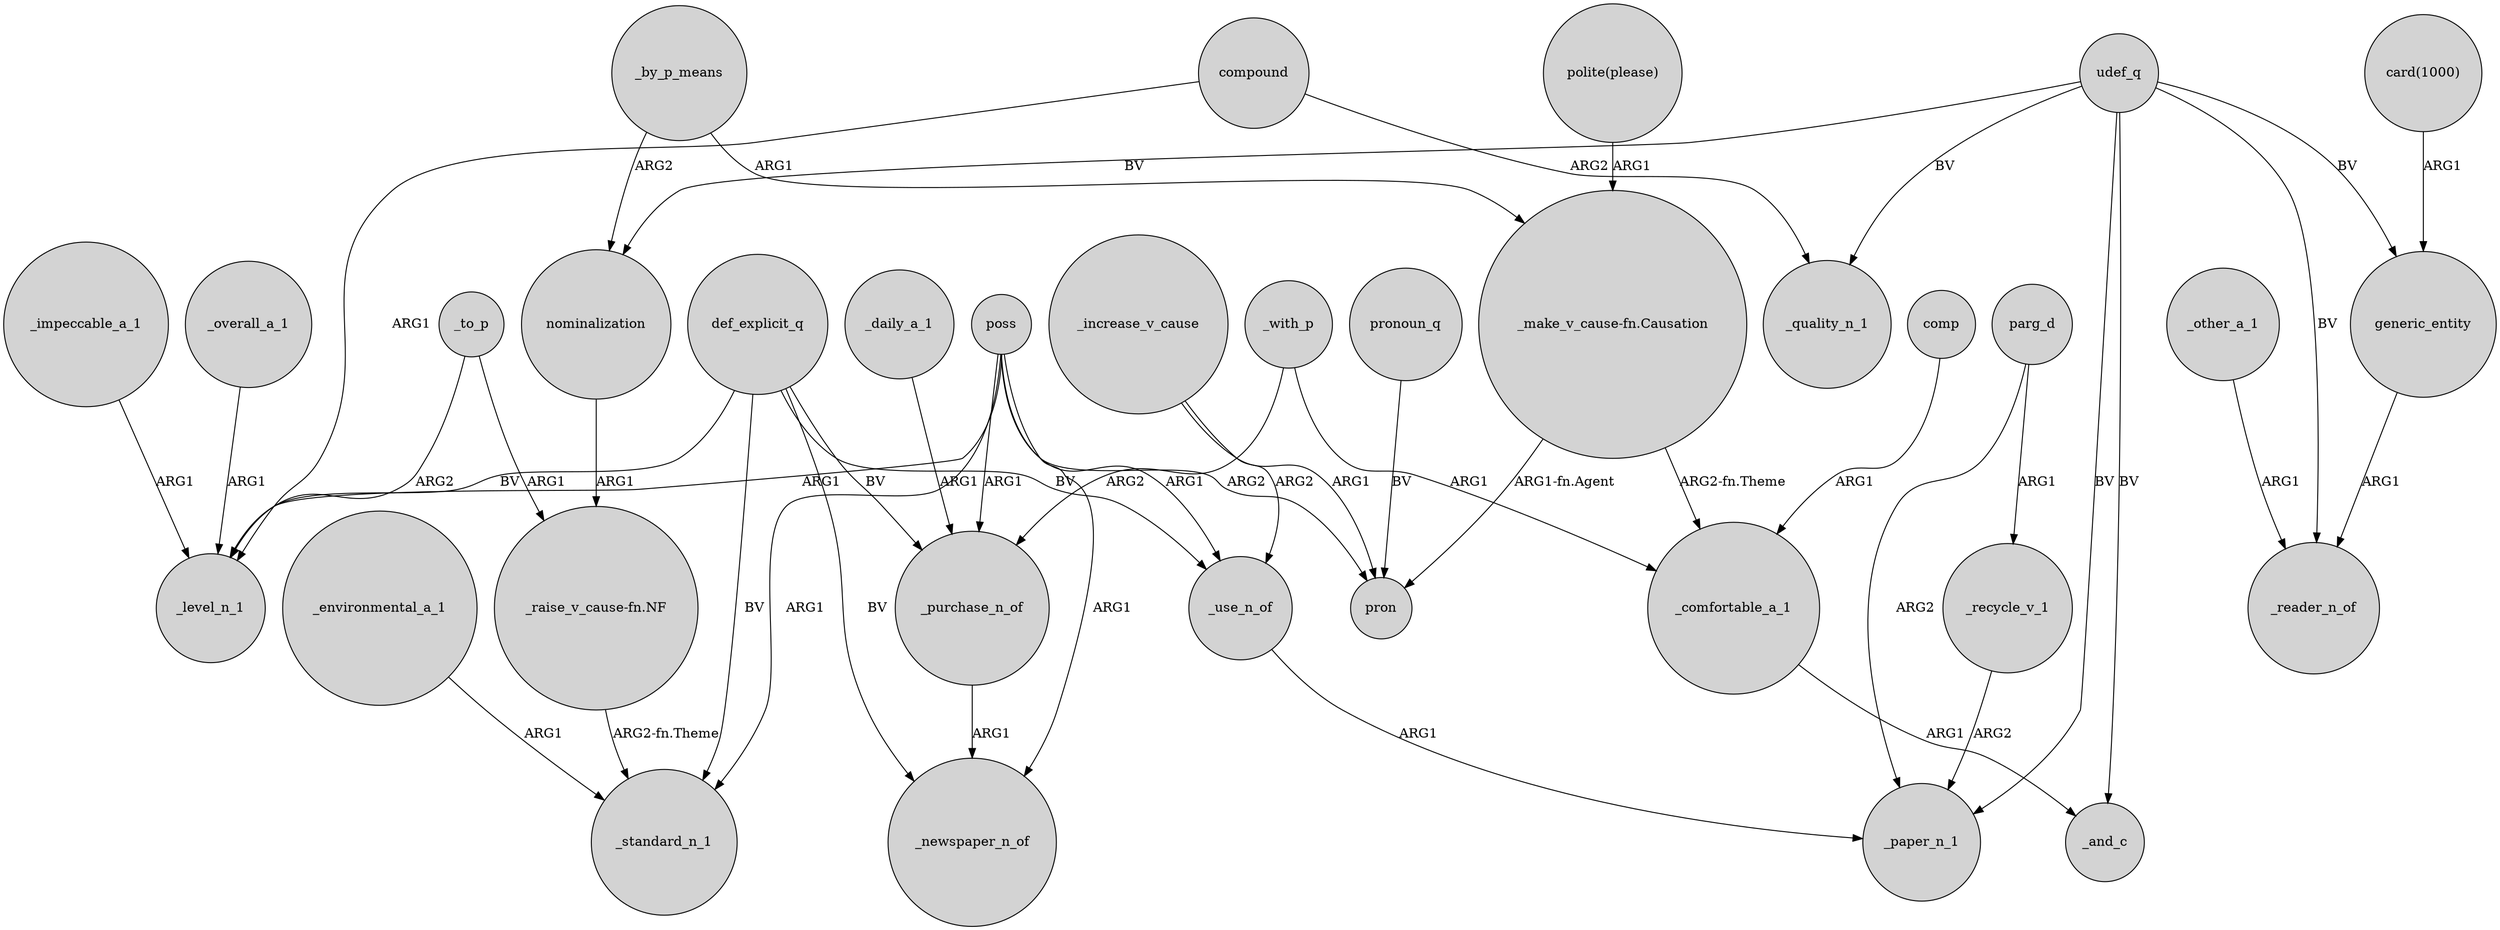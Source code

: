 digraph {
	node [shape=circle style=filled]
	_purchase_n_of -> _newspaper_n_of [label=ARG1]
	_environmental_a_1 -> _standard_n_1 [label=ARG1]
	udef_q -> _quality_n_1 [label=BV]
	_use_n_of -> _paper_n_1 [label=ARG1]
	udef_q -> generic_entity [label=BV]
	_by_p_means -> nominalization [label=ARG2]
	poss -> pron [label=ARG2]
	_with_p -> _purchase_n_of [label=ARG2]
	def_explicit_q -> _standard_n_1 [label=BV]
	_overall_a_1 -> _level_n_1 [label=ARG1]
	poss -> _use_n_of [label=ARG1]
	poss -> _level_n_1 [label=ARG1]
	parg_d -> _recycle_v_1 [label=ARG1]
	"_make_v_cause-fn.Causation" -> _comfortable_a_1 [label="ARG2-fn.Theme"]
	_increase_v_cause -> pron [label=ARG1]
	_by_p_means -> "_make_v_cause-fn.Causation" [label=ARG1]
	compound -> _quality_n_1 [label=ARG2]
	_daily_a_1 -> _purchase_n_of [label=ARG1]
	def_explicit_q -> _purchase_n_of [label=BV]
	"_raise_v_cause-fn.NF" -> _standard_n_1 [label="ARG2-fn.Theme"]
	nominalization -> "_raise_v_cause-fn.NF" [label=ARG1]
	_comfortable_a_1 -> _and_c [label=ARG1]
	parg_d -> _paper_n_1 [label=ARG2]
	"card(1000)" -> generic_entity [label=ARG1]
	_impeccable_a_1 -> _level_n_1 [label=ARG1]
	pronoun_q -> pron [label=BV]
	def_explicit_q -> _newspaper_n_of [label=BV]
	def_explicit_q -> _use_n_of [label=BV]
	generic_entity -> _reader_n_of [label=ARG1]
	_recycle_v_1 -> _paper_n_1 [label=ARG2]
	comp -> _comfortable_a_1 [label=ARG1]
	_with_p -> _comfortable_a_1 [label=ARG1]
	udef_q -> nominalization [label=BV]
	_other_a_1 -> _reader_n_of [label=ARG1]
	udef_q -> _paper_n_1 [label=BV]
	"_make_v_cause-fn.Causation" -> pron [label="ARG1-fn.Agent"]
	def_explicit_q -> _level_n_1 [label=BV]
	_increase_v_cause -> _use_n_of [label=ARG2]
	poss -> _newspaper_n_of [label=ARG1]
	poss -> _purchase_n_of [label=ARG1]
	udef_q -> _reader_n_of [label=BV]
	udef_q -> _and_c [label=BV]
	_to_p -> _level_n_1 [label=ARG2]
	compound -> _level_n_1 [label=ARG1]
	poss -> _standard_n_1 [label=ARG1]
	"polite(please)" -> "_make_v_cause-fn.Causation" [label=ARG1]
	_to_p -> "_raise_v_cause-fn.NF" [label=ARG1]
}
